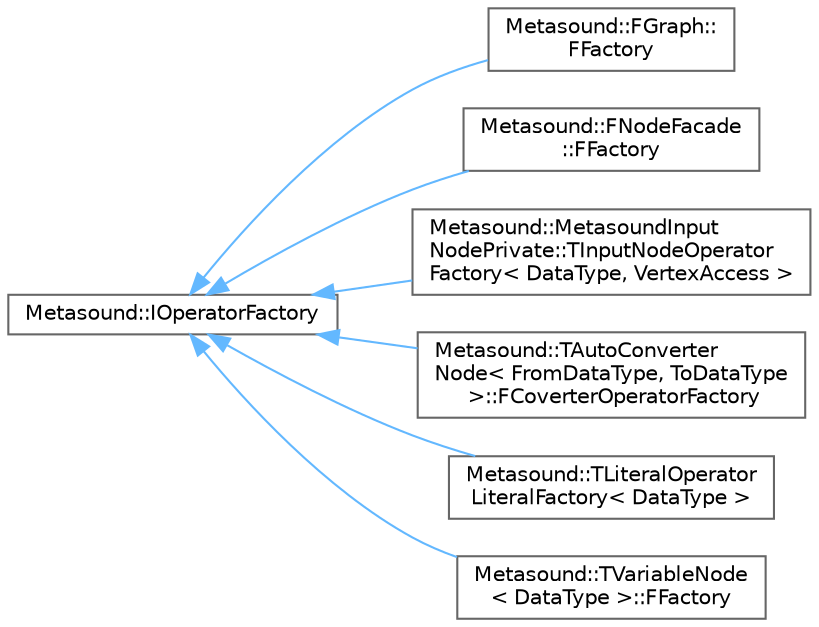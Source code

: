 digraph "Graphical Class Hierarchy"
{
 // INTERACTIVE_SVG=YES
 // LATEX_PDF_SIZE
  bgcolor="transparent";
  edge [fontname=Helvetica,fontsize=10,labelfontname=Helvetica,labelfontsize=10];
  node [fontname=Helvetica,fontsize=10,shape=box,height=0.2,width=0.4];
  rankdir="LR";
  Node0 [id="Node000000",label="Metasound::IOperatorFactory",height=0.2,width=0.4,color="grey40", fillcolor="white", style="filled",URL="$d2/db5/classMetasound_1_1IOperatorFactory.html",tooltip="IOperatorFactory."];
  Node0 -> Node1 [id="edge5891_Node000000_Node000001",dir="back",color="steelblue1",style="solid",tooltip=" "];
  Node1 [id="Node000001",label="Metasound::FGraph::\lFFactory",height=0.2,width=0.4,color="grey40", fillcolor="white", style="filled",URL="$da/df0/classMetasound_1_1FGraph_1_1FFactory.html",tooltip=" "];
  Node0 -> Node2 [id="edge5892_Node000000_Node000002",dir="back",color="steelblue1",style="solid",tooltip=" "];
  Node2 [id="Node000002",label="Metasound::FNodeFacade\l::FFactory",height=0.2,width=0.4,color="grey40", fillcolor="white", style="filled",URL="$d4/d0c/classMetasound_1_1FNodeFacade_1_1FFactory.html",tooltip=" "];
  Node0 -> Node3 [id="edge5893_Node000000_Node000003",dir="back",color="steelblue1",style="solid",tooltip=" "];
  Node3 [id="Node000003",label="Metasound::MetasoundInput\lNodePrivate::TInputNodeOperator\lFactory\< DataType, VertexAccess \>",height=0.2,width=0.4,color="grey40", fillcolor="white", style="filled",URL="$d4/d82/classMetasound_1_1MetasoundInputNodePrivate_1_1TInputNodeOperatorFactory.html",tooltip=" "];
  Node0 -> Node4 [id="edge5894_Node000000_Node000004",dir="back",color="steelblue1",style="solid",tooltip=" "];
  Node4 [id="Node000004",label="Metasound::TAutoConverter\lNode\< FromDataType, ToDataType\l \>::FCoverterOperatorFactory",height=0.2,width=0.4,color="grey40", fillcolor="white", style="filled",URL="$da/dd5/classMetasound_1_1TAutoConverterNode_1_1FCoverterOperatorFactory.html",tooltip="FConverterOperatorFactory creates an operator which converts from \"FromDataType\" to \"ToDataType\"."];
  Node0 -> Node5 [id="edge5895_Node000000_Node000005",dir="back",color="steelblue1",style="solid",tooltip=" "];
  Node5 [id="Node000005",label="Metasound::TLiteralOperator\lLiteralFactory\< DataType \>",height=0.2,width=0.4,color="grey40", fillcolor="white", style="filled",URL="$d4/db3/classMetasound_1_1TLiteralOperatorLiteralFactory.html",tooltip="TExecutableLiteralOperator is used for executable types."];
  Node0 -> Node6 [id="edge5896_Node000000_Node000006",dir="back",color="steelblue1",style="solid",tooltip=" "];
  Node6 [id="Node000006",label="Metasound::TVariableNode\l\< DataType \>::FFactory",height=0.2,width=0.4,color="grey40", fillcolor="white", style="filled",URL="$d8/db4/classMetasound_1_1TVariableNode_1_1FFactory.html",tooltip=" "];
}
